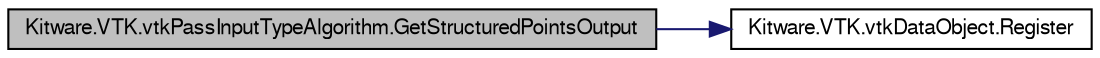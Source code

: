 digraph G
{
  bgcolor="transparent";
  edge [fontname="FreeSans",fontsize="10",labelfontname="FreeSans",labelfontsize="10"];
  node [fontname="FreeSans",fontsize="10",shape=record];
  rankdir="LR";
  Node1 [label="Kitware.VTK.vtkPassInputTypeAlgorithm.GetStructuredPointsOutput",height=0.2,width=0.4,color="black", fillcolor="grey75", style="filled" fontcolor="black"];
  Node1 -> Node2 [color="midnightblue",fontsize="10",style="solid",fontname="FreeSans"];
  Node2 [label="Kitware.VTK.vtkDataObject.Register",height=0.2,width=0.4,color="black",URL="$class_kitware_1_1_v_t_k_1_1vtk_data_object.html#a2cc61aa1eebd43c7f81cc11cf1a98516",tooltip="Handle the source/data loop."];
}
